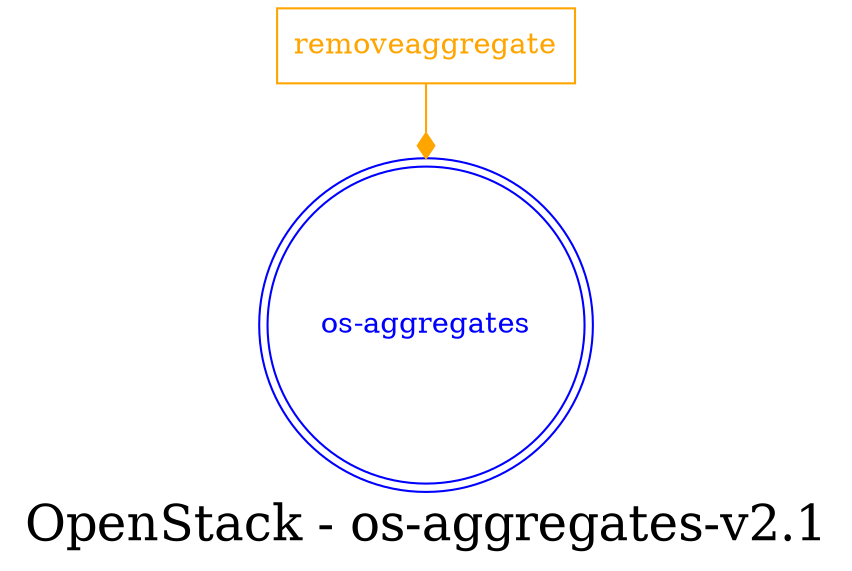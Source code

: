 digraph LexiconGraph {
graph[label="OpenStack - os-aggregates-v2.1", fontsize=24]
splines=true
"os-aggregates" [color=blue, fontcolor=blue, shape=doublecircle]
"removeaggregate" [color=orange, fontcolor=orange, shape=box]
"removeaggregate" -> "os-aggregates" [color=orange, fontcolor=orange, arrowhead=diamond, arrowtail=none]
}

